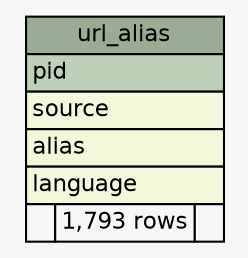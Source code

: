 // dot 2.30.1 on Mac OS X 10.8.3
// SchemaSpy rev 590
digraph "url_alias" {
  graph [
    rankdir="RL"
    bgcolor="#f7f7f7"
    nodesep="0.18"
    ranksep="0.46"
    fontname="Helvetica"
    fontsize="11"
  ];
  node [
    fontname="Helvetica"
    fontsize="11"
    shape="plaintext"
  ];
  edge [
    arrowsize="0.8"
  ];
  "url_alias" [
    label=<
    <TABLE BORDER="0" CELLBORDER="1" CELLSPACING="0" BGCOLOR="#ffffff">
      <TR><TD COLSPAN="3" BGCOLOR="#9bab96" ALIGN="CENTER">url_alias</TD></TR>
      <TR><TD PORT="pid" COLSPAN="3" BGCOLOR="#bed1b8" ALIGN="LEFT">pid</TD></TR>
      <TR><TD PORT="source" COLSPAN="3" BGCOLOR="#f4f7da" ALIGN="LEFT">source</TD></TR>
      <TR><TD PORT="alias" COLSPAN="3" BGCOLOR="#f4f7da" ALIGN="LEFT">alias</TD></TR>
      <TR><TD PORT="language" COLSPAN="3" BGCOLOR="#f4f7da" ALIGN="LEFT">language</TD></TR>
      <TR><TD ALIGN="LEFT" BGCOLOR="#f7f7f7">  </TD><TD ALIGN="RIGHT" BGCOLOR="#f7f7f7">1,793 rows</TD><TD ALIGN="RIGHT" BGCOLOR="#f7f7f7">  </TD></TR>
    </TABLE>>
    URL="tables/url_alias.html"
    tooltip="url_alias"
  ];
}
